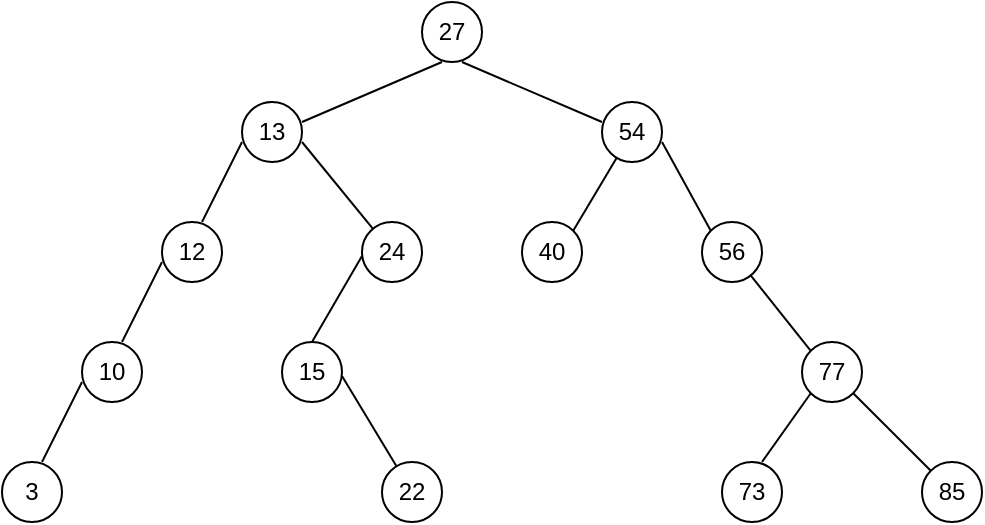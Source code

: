 <mxfile version="24.1.0" type="device">
  <diagram name="Page-1" id="CmWv132FKHJgxDcyPqQn">
    <mxGraphModel dx="1194" dy="727" grid="0" gridSize="10" guides="1" tooltips="1" connect="1" arrows="1" fold="1" page="1" pageScale="1" pageWidth="850" pageHeight="1100" math="0" shadow="0">
      <root>
        <mxCell id="0" />
        <mxCell id="1" parent="0" />
        <mxCell id="_L57XOb9p8HAycUGACyJ-1" value="27" style="ellipse;whiteSpace=wrap;html=1;aspect=fixed;" parent="1" vertex="1">
          <mxGeometry x="360" y="40" width="30" height="30" as="geometry" />
        </mxCell>
        <mxCell id="_L57XOb9p8HAycUGACyJ-3" value="" style="endArrow=none;html=1;rounded=0;" parent="1" edge="1">
          <mxGeometry width="50" height="50" relative="1" as="geometry">
            <mxPoint x="300" y="100" as="sourcePoint" />
            <mxPoint x="370" y="70" as="targetPoint" />
          </mxGeometry>
        </mxCell>
        <mxCell id="_L57XOb9p8HAycUGACyJ-4" value="" style="endArrow=none;html=1;rounded=0;" parent="1" edge="1">
          <mxGeometry width="50" height="50" relative="1" as="geometry">
            <mxPoint x="450" y="100" as="sourcePoint" />
            <mxPoint x="380" y="70" as="targetPoint" />
          </mxGeometry>
        </mxCell>
        <mxCell id="_L57XOb9p8HAycUGACyJ-6" value="13" style="ellipse;whiteSpace=wrap;html=1;aspect=fixed;" parent="1" vertex="1">
          <mxGeometry x="270" y="90" width="30" height="30" as="geometry" />
        </mxCell>
        <mxCell id="_L57XOb9p8HAycUGACyJ-7" value="54" style="ellipse;whiteSpace=wrap;html=1;aspect=fixed;" parent="1" vertex="1">
          <mxGeometry x="450" y="90" width="30" height="30" as="geometry" />
        </mxCell>
        <mxCell id="_L57XOb9p8HAycUGACyJ-8" value="12" style="ellipse;whiteSpace=wrap;html=1;aspect=fixed;" parent="1" vertex="1">
          <mxGeometry x="230" y="150" width="30" height="30" as="geometry" />
        </mxCell>
        <mxCell id="_L57XOb9p8HAycUGACyJ-9" value="56" style="ellipse;whiteSpace=wrap;html=1;aspect=fixed;" parent="1" vertex="1">
          <mxGeometry x="500" y="150" width="30" height="30" as="geometry" />
        </mxCell>
        <mxCell id="_L57XOb9p8HAycUGACyJ-10" value="10" style="ellipse;whiteSpace=wrap;html=1;aspect=fixed;" parent="1" vertex="1">
          <mxGeometry x="190" y="210" width="30" height="30" as="geometry" />
        </mxCell>
        <mxCell id="_L57XOb9p8HAycUGACyJ-11" value="3" style="ellipse;whiteSpace=wrap;html=1;aspect=fixed;" parent="1" vertex="1">
          <mxGeometry x="150" y="270" width="30" height="30" as="geometry" />
        </mxCell>
        <mxCell id="_L57XOb9p8HAycUGACyJ-12" value="24" style="ellipse;whiteSpace=wrap;html=1;aspect=fixed;" parent="1" vertex="1">
          <mxGeometry x="330" y="150" width="30" height="30" as="geometry" />
        </mxCell>
        <mxCell id="_L57XOb9p8HAycUGACyJ-13" value="15" style="ellipse;whiteSpace=wrap;html=1;aspect=fixed;" parent="1" vertex="1">
          <mxGeometry x="290" y="210" width="30" height="30" as="geometry" />
        </mxCell>
        <mxCell id="_L57XOb9p8HAycUGACyJ-14" value="22" style="ellipse;whiteSpace=wrap;html=1;aspect=fixed;" parent="1" vertex="1">
          <mxGeometry x="340" y="270" width="30" height="30" as="geometry" />
        </mxCell>
        <mxCell id="_L57XOb9p8HAycUGACyJ-15" value="40" style="ellipse;whiteSpace=wrap;html=1;aspect=fixed;" parent="1" vertex="1">
          <mxGeometry x="410" y="150" width="30" height="30" as="geometry" />
        </mxCell>
        <mxCell id="_L57XOb9p8HAycUGACyJ-17" value="77" style="ellipse;whiteSpace=wrap;html=1;aspect=fixed;" parent="1" vertex="1">
          <mxGeometry x="550" y="210" width="30" height="30" as="geometry" />
        </mxCell>
        <mxCell id="_L57XOb9p8HAycUGACyJ-18" value="73" style="ellipse;whiteSpace=wrap;html=1;aspect=fixed;" parent="1" vertex="1">
          <mxGeometry x="510" y="270" width="30" height="30" as="geometry" />
        </mxCell>
        <mxCell id="_L57XOb9p8HAycUGACyJ-19" value="85" style="ellipse;whiteSpace=wrap;html=1;aspect=fixed;" parent="1" vertex="1">
          <mxGeometry x="610" y="270" width="30" height="30" as="geometry" />
        </mxCell>
        <mxCell id="_L57XOb9p8HAycUGACyJ-20" value="" style="endArrow=none;html=1;rounded=0;exitX=0.667;exitY=0;exitDx=0;exitDy=0;exitPerimeter=0;" parent="1" source="_L57XOb9p8HAycUGACyJ-8" edge="1">
          <mxGeometry width="50" height="50" relative="1" as="geometry">
            <mxPoint x="200" y="140" as="sourcePoint" />
            <mxPoint x="270" y="110" as="targetPoint" />
          </mxGeometry>
        </mxCell>
        <mxCell id="_L57XOb9p8HAycUGACyJ-21" value="" style="endArrow=none;html=1;rounded=0;exitX=0.667;exitY=0;exitDx=0;exitDy=0;exitPerimeter=0;" parent="1" edge="1">
          <mxGeometry width="50" height="50" relative="1" as="geometry">
            <mxPoint x="210" y="210" as="sourcePoint" />
            <mxPoint x="230" y="170" as="targetPoint" />
          </mxGeometry>
        </mxCell>
        <mxCell id="_L57XOb9p8HAycUGACyJ-22" value="" style="endArrow=none;html=1;rounded=0;exitX=0.667;exitY=0;exitDx=0;exitDy=0;exitPerimeter=0;" parent="1" edge="1">
          <mxGeometry width="50" height="50" relative="1" as="geometry">
            <mxPoint x="170" y="270" as="sourcePoint" />
            <mxPoint x="190" y="230" as="targetPoint" />
          </mxGeometry>
        </mxCell>
        <mxCell id="_L57XOb9p8HAycUGACyJ-23" value="" style="endArrow=none;html=1;rounded=0;" parent="1" source="_L57XOb9p8HAycUGACyJ-12" edge="1">
          <mxGeometry width="50" height="50" relative="1" as="geometry">
            <mxPoint x="280" y="150" as="sourcePoint" />
            <mxPoint x="300" y="110" as="targetPoint" />
          </mxGeometry>
        </mxCell>
        <mxCell id="_L57XOb9p8HAycUGACyJ-24" value="" style="endArrow=none;html=1;rounded=0;exitX=0.5;exitY=0;exitDx=0;exitDy=0;" parent="1" source="_L57XOb9p8HAycUGACyJ-13" edge="1">
          <mxGeometry width="50" height="50" relative="1" as="geometry">
            <mxPoint x="366" y="210" as="sourcePoint" />
            <mxPoint x="330" y="167" as="targetPoint" />
          </mxGeometry>
        </mxCell>
        <mxCell id="_L57XOb9p8HAycUGACyJ-25" value="" style="endArrow=none;html=1;rounded=0;" parent="1" source="_L57XOb9p8HAycUGACyJ-14" edge="1">
          <mxGeometry width="50" height="50" relative="1" as="geometry">
            <mxPoint x="295" y="270" as="sourcePoint" />
            <mxPoint x="320" y="227" as="targetPoint" />
          </mxGeometry>
        </mxCell>
        <mxCell id="_L57XOb9p8HAycUGACyJ-26" value="" style="endArrow=none;html=1;rounded=0;exitX=1;exitY=0;exitDx=0;exitDy=0;" parent="1" source="_L57XOb9p8HAycUGACyJ-15" target="_L57XOb9p8HAycUGACyJ-7" edge="1">
          <mxGeometry width="50" height="50" relative="1" as="geometry">
            <mxPoint x="432.5" y="163" as="sourcePoint" />
            <mxPoint x="457.5" y="120" as="targetPoint" />
          </mxGeometry>
        </mxCell>
        <mxCell id="_L57XOb9p8HAycUGACyJ-28" value="" style="endArrow=none;html=1;rounded=0;exitX=0;exitY=0;exitDx=0;exitDy=0;" parent="1" source="_L57XOb9p8HAycUGACyJ-9" edge="1">
          <mxGeometry width="50" height="50" relative="1" as="geometry">
            <mxPoint x="516" y="153" as="sourcePoint" />
            <mxPoint x="480" y="110" as="targetPoint" />
          </mxGeometry>
        </mxCell>
        <mxCell id="_L57XOb9p8HAycUGACyJ-29" value="" style="endArrow=none;html=1;rounded=0;exitX=0;exitY=0;exitDx=0;exitDy=0;" parent="1" source="_L57XOb9p8HAycUGACyJ-17" target="_L57XOb9p8HAycUGACyJ-9" edge="1">
          <mxGeometry width="50" height="50" relative="1" as="geometry">
            <mxPoint x="555" y="210" as="sourcePoint" />
            <mxPoint x="530" y="171" as="targetPoint" />
          </mxGeometry>
        </mxCell>
        <mxCell id="_L57XOb9p8HAycUGACyJ-31" value="" style="endArrow=none;html=1;rounded=0;exitX=0;exitY=0;exitDx=0;exitDy=0;" parent="1" source="_L57XOb9p8HAycUGACyJ-19" target="_L57XOb9p8HAycUGACyJ-17" edge="1">
          <mxGeometry width="50" height="50" relative="1" as="geometry">
            <mxPoint x="610" y="270" as="sourcePoint" />
            <mxPoint x="580" y="233" as="targetPoint" />
          </mxGeometry>
        </mxCell>
        <mxCell id="_L57XOb9p8HAycUGACyJ-32" value="" style="endArrow=none;html=1;rounded=0;exitX=0.667;exitY=0;exitDx=0;exitDy=0;exitPerimeter=0;entryX=0;entryY=1;entryDx=0;entryDy=0;" parent="1" source="_L57XOb9p8HAycUGACyJ-18" target="_L57XOb9p8HAycUGACyJ-17" edge="1">
          <mxGeometry width="50" height="50" relative="1" as="geometry">
            <mxPoint x="588" y="270" as="sourcePoint" />
            <mxPoint x="550" y="232" as="targetPoint" />
          </mxGeometry>
        </mxCell>
      </root>
    </mxGraphModel>
  </diagram>
</mxfile>
